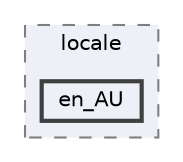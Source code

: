 digraph "C:/Users/LukeMabie/documents/Development/Password_Saver_Using_Django-master/venv/Lib/site-packages/django/conf/locale/en_AU"
{
 // LATEX_PDF_SIZE
  bgcolor="transparent";
  edge [fontname=Helvetica,fontsize=10,labelfontname=Helvetica,labelfontsize=10];
  node [fontname=Helvetica,fontsize=10,shape=box,height=0.2,width=0.4];
  compound=true
  subgraph clusterdir_6ae4708f427b9ff73e5313b131df1071 {
    graph [ bgcolor="#edf0f7", pencolor="grey50", label="locale", fontname=Helvetica,fontsize=10 style="filled,dashed", URL="dir_6ae4708f427b9ff73e5313b131df1071.html",tooltip=""]
  dir_4348c4e3c2ccb468236c7e317f73193e [label="en_AU", fillcolor="#edf0f7", color="grey25", style="filled,bold", URL="dir_4348c4e3c2ccb468236c7e317f73193e.html",tooltip=""];
  }
}
